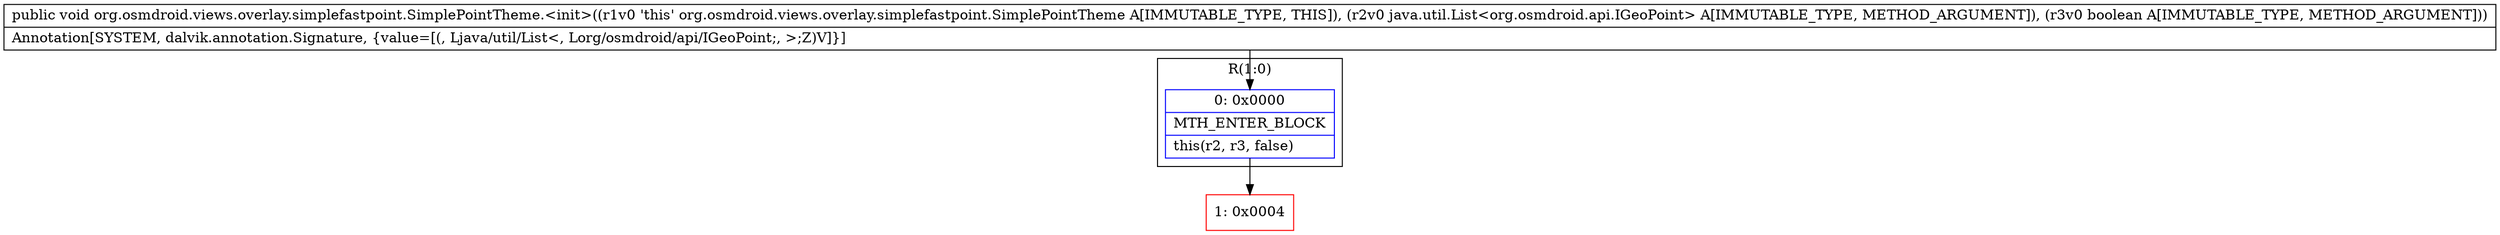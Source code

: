 digraph "CFG fororg.osmdroid.views.overlay.simplefastpoint.SimplePointTheme.\<init\>(Ljava\/util\/List;Z)V" {
subgraph cluster_Region_1210502023 {
label = "R(1:0)";
node [shape=record,color=blue];
Node_0 [shape=record,label="{0\:\ 0x0000|MTH_ENTER_BLOCK\l|this(r2, r3, false)\l}"];
}
Node_1 [shape=record,color=red,label="{1\:\ 0x0004}"];
MethodNode[shape=record,label="{public void org.osmdroid.views.overlay.simplefastpoint.SimplePointTheme.\<init\>((r1v0 'this' org.osmdroid.views.overlay.simplefastpoint.SimplePointTheme A[IMMUTABLE_TYPE, THIS]), (r2v0 java.util.List\<org.osmdroid.api.IGeoPoint\> A[IMMUTABLE_TYPE, METHOD_ARGUMENT]), (r3v0 boolean A[IMMUTABLE_TYPE, METHOD_ARGUMENT]))  | Annotation[SYSTEM, dalvik.annotation.Signature, \{value=[(, Ljava\/util\/List\<, Lorg\/osmdroid\/api\/IGeoPoint;, \>;Z)V]\}]\l}"];
MethodNode -> Node_0;
Node_0 -> Node_1;
}


